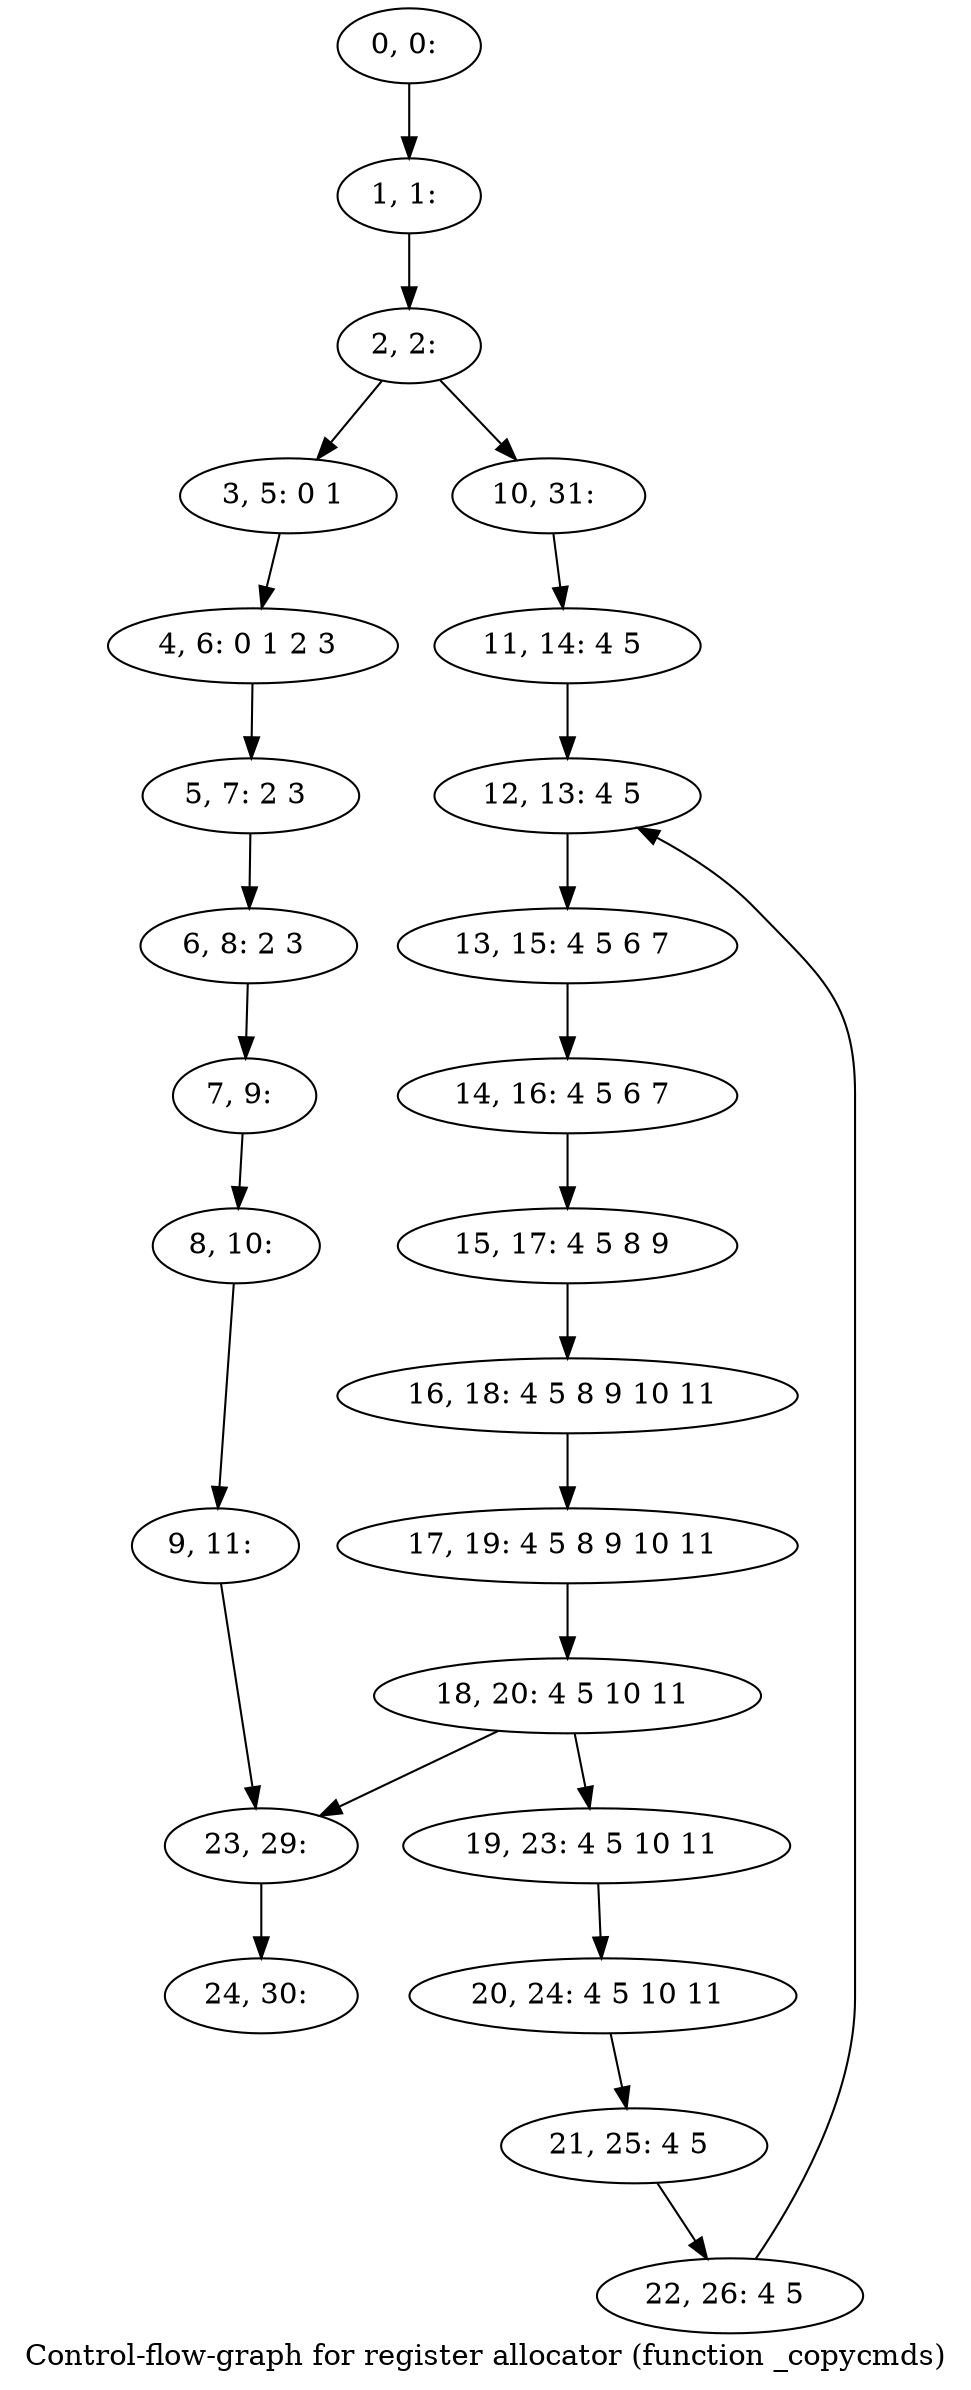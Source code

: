 digraph G {
graph [label="Control-flow-graph for register allocator (function _copycmds)"]
0[label="0, 0: "];
1[label="1, 1: "];
2[label="2, 2: "];
3[label="3, 5: 0 1 "];
4[label="4, 6: 0 1 2 3 "];
5[label="5, 7: 2 3 "];
6[label="6, 8: 2 3 "];
7[label="7, 9: "];
8[label="8, 10: "];
9[label="9, 11: "];
10[label="10, 31: "];
11[label="11, 14: 4 5 "];
12[label="12, 13: 4 5 "];
13[label="13, 15: 4 5 6 7 "];
14[label="14, 16: 4 5 6 7 "];
15[label="15, 17: 4 5 8 9 "];
16[label="16, 18: 4 5 8 9 10 11 "];
17[label="17, 19: 4 5 8 9 10 11 "];
18[label="18, 20: 4 5 10 11 "];
19[label="19, 23: 4 5 10 11 "];
20[label="20, 24: 4 5 10 11 "];
21[label="21, 25: 4 5 "];
22[label="22, 26: 4 5 "];
23[label="23, 29: "];
24[label="24, 30: "];
0->1 ;
1->2 ;
2->3 ;
2->10 ;
3->4 ;
4->5 ;
5->6 ;
6->7 ;
7->8 ;
8->9 ;
9->23 ;
10->11 ;
11->12 ;
12->13 ;
13->14 ;
14->15 ;
15->16 ;
16->17 ;
17->18 ;
18->19 ;
18->23 ;
19->20 ;
20->21 ;
21->22 ;
22->12 ;
23->24 ;
}
